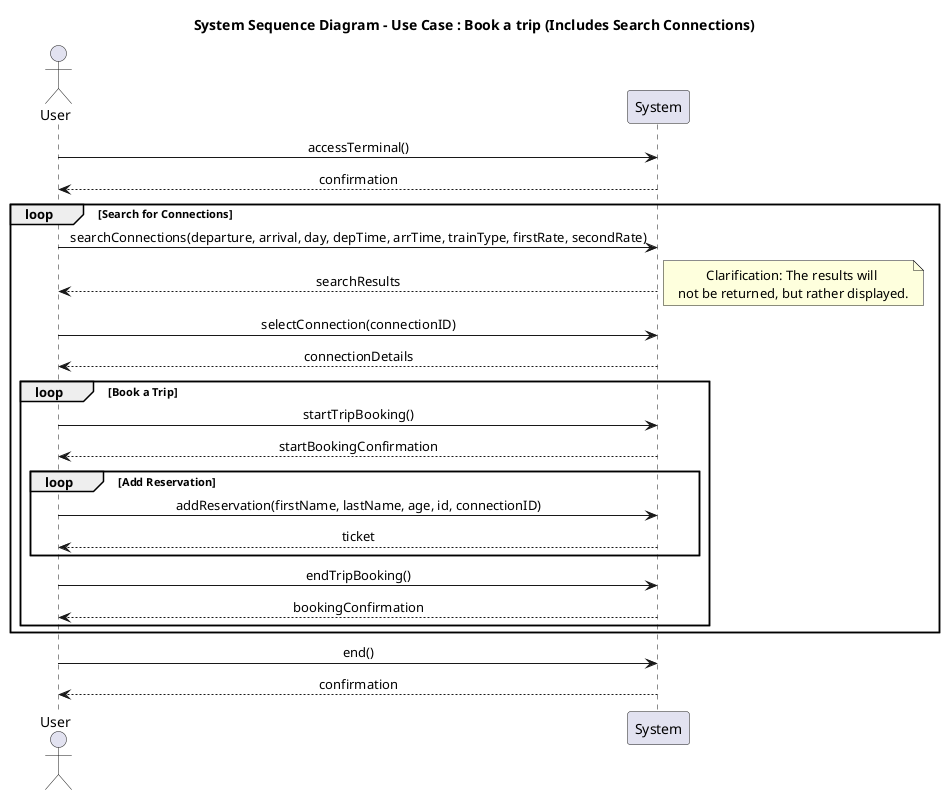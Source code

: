 @startuml Sequence Diagram
skinparam sequenceMessageAlign center
skinparam noteTextAlignment center
title "System Sequence Diagram - Use Case : Book a trip (Includes Search Connections)"
actor User
participant "System" as terminal

User -> terminal : accessTerminal()
terminal --> User : confirmation
loop Search for Connections
    User -> terminal : searchConnections(departure, arrival, day, depTime, arrTime, trainType, firstRate, secondRate)
    terminal --> User : searchResults
    note right
        Clarification: The results will 
        not be returned, but rather displayed.
    endnote

    User -> terminal : selectConnection(connectionID)
    terminal --> User : connectionDetails

    loop Book a Trip
        User -> terminal : startTripBooking()
        terminal --> User : startBookingConfirmation

        loop Add Reservation
            User -> terminal : addReservation(firstName, lastName, age, id, connectionID)
            terminal --> User : ticket
        end

        User -> terminal : endTripBooking()
        terminal --> User : bookingConfirmation
    end
end
User -> terminal : end()
terminal --> User : confirmation
@enduml